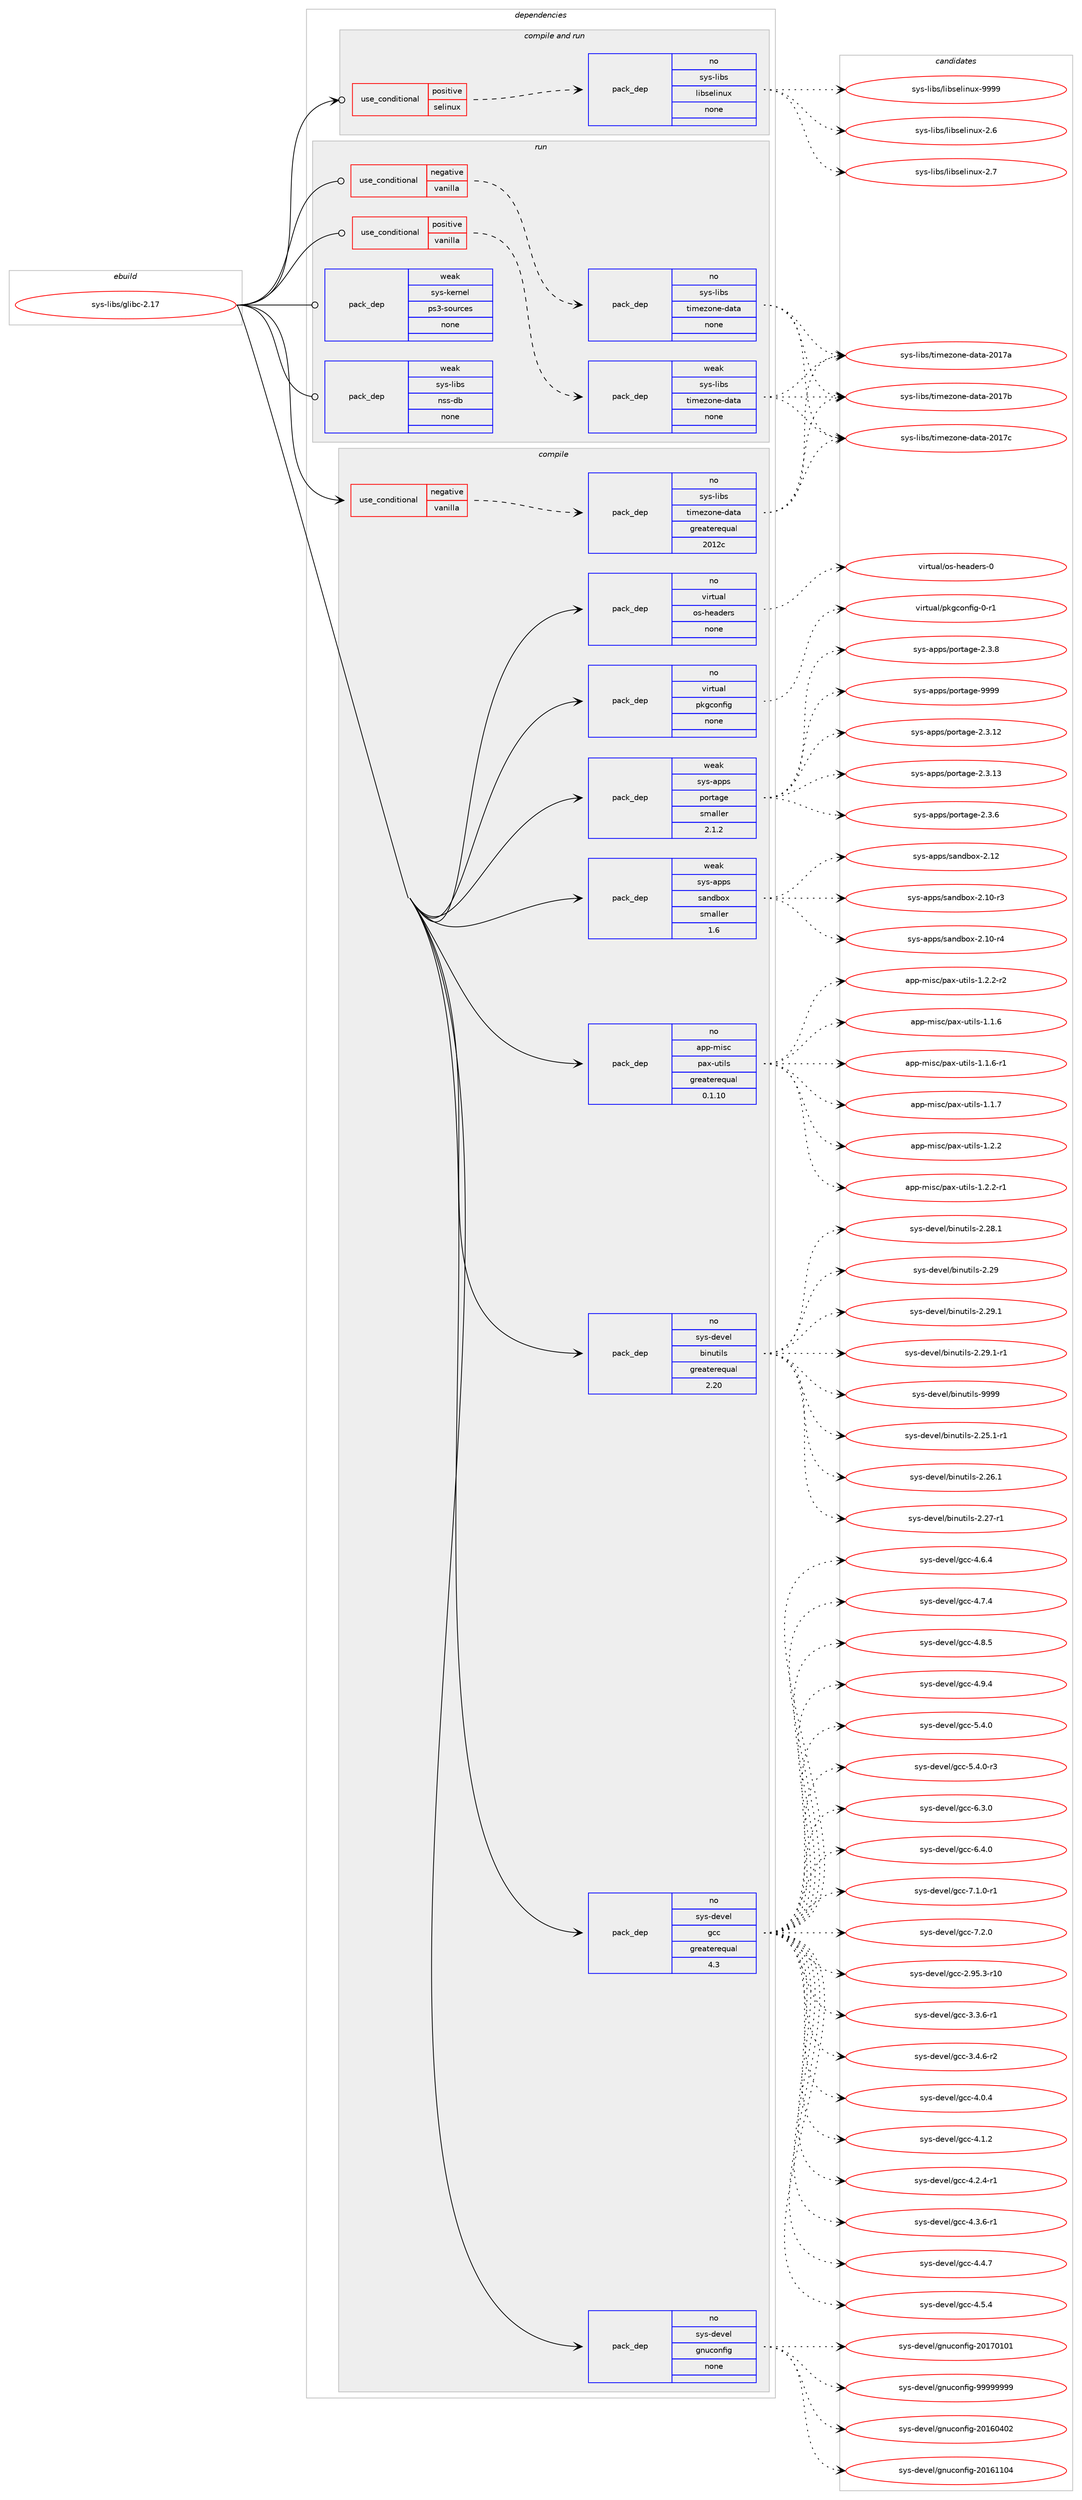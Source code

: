 digraph prolog {

# *************
# Graph options
# *************

newrank=true;
concentrate=true;
compound=true;
graph [rankdir=LR,fontname=Helvetica,fontsize=10,ranksep=1.5];#, ranksep=2.5, nodesep=0.2];
edge  [arrowhead=vee];
node  [fontname=Helvetica,fontsize=10];

# **********
# The ebuild
# **********

subgraph cluster_leftcol {
color=gray;
rank=same;
label=<<i>ebuild</i>>;
id [label="sys-libs/glibc-2.17", color=red, width=4, href="../sys-libs/glibc-2.17.svg"];
}

# ****************
# The dependencies
# ****************

subgraph cluster_midcol {
color=gray;
label=<<i>dependencies</i>>;
subgraph cluster_compile {
fillcolor="#eeeeee";
style=filled;
label=<<i>compile</i>>;
subgraph cond118099 {
dependency494050 [label=<<TABLE BORDER="0" CELLBORDER="1" CELLSPACING="0" CELLPADDING="4"><TR><TD ROWSPAN="3" CELLPADDING="10">use_conditional</TD></TR><TR><TD>negative</TD></TR><TR><TD>vanilla</TD></TR></TABLE>>, shape=none, color=red];
subgraph pack367228 {
dependency494051 [label=<<TABLE BORDER="0" CELLBORDER="1" CELLSPACING="0" CELLPADDING="4" WIDTH="220"><TR><TD ROWSPAN="6" CELLPADDING="30">pack_dep</TD></TR><TR><TD WIDTH="110">no</TD></TR><TR><TD>sys-libs</TD></TR><TR><TD>timezone-data</TD></TR><TR><TD>greaterequal</TD></TR><TR><TD>2012c</TD></TR></TABLE>>, shape=none, color=blue];
}
dependency494050:e -> dependency494051:w [weight=20,style="dashed",arrowhead="vee"];
}
id:e -> dependency494050:w [weight=20,style="solid",arrowhead="vee"];
subgraph pack367229 {
dependency494052 [label=<<TABLE BORDER="0" CELLBORDER="1" CELLSPACING="0" CELLPADDING="4" WIDTH="220"><TR><TD ROWSPAN="6" CELLPADDING="30">pack_dep</TD></TR><TR><TD WIDTH="110">no</TD></TR><TR><TD>app-misc</TD></TR><TR><TD>pax-utils</TD></TR><TR><TD>greaterequal</TD></TR><TR><TD>0.1.10</TD></TR></TABLE>>, shape=none, color=blue];
}
id:e -> dependency494052:w [weight=20,style="solid",arrowhead="vee"];
subgraph pack367230 {
dependency494053 [label=<<TABLE BORDER="0" CELLBORDER="1" CELLSPACING="0" CELLPADDING="4" WIDTH="220"><TR><TD ROWSPAN="6" CELLPADDING="30">pack_dep</TD></TR><TR><TD WIDTH="110">no</TD></TR><TR><TD>sys-devel</TD></TR><TR><TD>binutils</TD></TR><TR><TD>greaterequal</TD></TR><TR><TD>2.20</TD></TR></TABLE>>, shape=none, color=blue];
}
id:e -> dependency494053:w [weight=20,style="solid",arrowhead="vee"];
subgraph pack367231 {
dependency494054 [label=<<TABLE BORDER="0" CELLBORDER="1" CELLSPACING="0" CELLPADDING="4" WIDTH="220"><TR><TD ROWSPAN="6" CELLPADDING="30">pack_dep</TD></TR><TR><TD WIDTH="110">no</TD></TR><TR><TD>sys-devel</TD></TR><TR><TD>gcc</TD></TR><TR><TD>greaterequal</TD></TR><TR><TD>4.3</TD></TR></TABLE>>, shape=none, color=blue];
}
id:e -> dependency494054:w [weight=20,style="solid",arrowhead="vee"];
subgraph pack367232 {
dependency494055 [label=<<TABLE BORDER="0" CELLBORDER="1" CELLSPACING="0" CELLPADDING="4" WIDTH="220"><TR><TD ROWSPAN="6" CELLPADDING="30">pack_dep</TD></TR><TR><TD WIDTH="110">no</TD></TR><TR><TD>sys-devel</TD></TR><TR><TD>gnuconfig</TD></TR><TR><TD>none</TD></TR><TR><TD></TD></TR></TABLE>>, shape=none, color=blue];
}
id:e -> dependency494055:w [weight=20,style="solid",arrowhead="vee"];
subgraph pack367233 {
dependency494056 [label=<<TABLE BORDER="0" CELLBORDER="1" CELLSPACING="0" CELLPADDING="4" WIDTH="220"><TR><TD ROWSPAN="6" CELLPADDING="30">pack_dep</TD></TR><TR><TD WIDTH="110">no</TD></TR><TR><TD>virtual</TD></TR><TR><TD>os-headers</TD></TR><TR><TD>none</TD></TR><TR><TD></TD></TR></TABLE>>, shape=none, color=blue];
}
id:e -> dependency494056:w [weight=20,style="solid",arrowhead="vee"];
subgraph pack367234 {
dependency494057 [label=<<TABLE BORDER="0" CELLBORDER="1" CELLSPACING="0" CELLPADDING="4" WIDTH="220"><TR><TD ROWSPAN="6" CELLPADDING="30">pack_dep</TD></TR><TR><TD WIDTH="110">no</TD></TR><TR><TD>virtual</TD></TR><TR><TD>pkgconfig</TD></TR><TR><TD>none</TD></TR><TR><TD></TD></TR></TABLE>>, shape=none, color=blue];
}
id:e -> dependency494057:w [weight=20,style="solid",arrowhead="vee"];
subgraph pack367235 {
dependency494058 [label=<<TABLE BORDER="0" CELLBORDER="1" CELLSPACING="0" CELLPADDING="4" WIDTH="220"><TR><TD ROWSPAN="6" CELLPADDING="30">pack_dep</TD></TR><TR><TD WIDTH="110">weak</TD></TR><TR><TD>sys-apps</TD></TR><TR><TD>portage</TD></TR><TR><TD>smaller</TD></TR><TR><TD>2.1.2</TD></TR></TABLE>>, shape=none, color=blue];
}
id:e -> dependency494058:w [weight=20,style="solid",arrowhead="vee"];
subgraph pack367236 {
dependency494059 [label=<<TABLE BORDER="0" CELLBORDER="1" CELLSPACING="0" CELLPADDING="4" WIDTH="220"><TR><TD ROWSPAN="6" CELLPADDING="30">pack_dep</TD></TR><TR><TD WIDTH="110">weak</TD></TR><TR><TD>sys-apps</TD></TR><TR><TD>sandbox</TD></TR><TR><TD>smaller</TD></TR><TR><TD>1.6</TD></TR></TABLE>>, shape=none, color=blue];
}
id:e -> dependency494059:w [weight=20,style="solid",arrowhead="vee"];
}
subgraph cluster_compileandrun {
fillcolor="#eeeeee";
style=filled;
label=<<i>compile and run</i>>;
subgraph cond118100 {
dependency494060 [label=<<TABLE BORDER="0" CELLBORDER="1" CELLSPACING="0" CELLPADDING="4"><TR><TD ROWSPAN="3" CELLPADDING="10">use_conditional</TD></TR><TR><TD>positive</TD></TR><TR><TD>selinux</TD></TR></TABLE>>, shape=none, color=red];
subgraph pack367237 {
dependency494061 [label=<<TABLE BORDER="0" CELLBORDER="1" CELLSPACING="0" CELLPADDING="4" WIDTH="220"><TR><TD ROWSPAN="6" CELLPADDING="30">pack_dep</TD></TR><TR><TD WIDTH="110">no</TD></TR><TR><TD>sys-libs</TD></TR><TR><TD>libselinux</TD></TR><TR><TD>none</TD></TR><TR><TD></TD></TR></TABLE>>, shape=none, color=blue];
}
dependency494060:e -> dependency494061:w [weight=20,style="dashed",arrowhead="vee"];
}
id:e -> dependency494060:w [weight=20,style="solid",arrowhead="odotvee"];
}
subgraph cluster_run {
fillcolor="#eeeeee";
style=filled;
label=<<i>run</i>>;
subgraph cond118101 {
dependency494062 [label=<<TABLE BORDER="0" CELLBORDER="1" CELLSPACING="0" CELLPADDING="4"><TR><TD ROWSPAN="3" CELLPADDING="10">use_conditional</TD></TR><TR><TD>negative</TD></TR><TR><TD>vanilla</TD></TR></TABLE>>, shape=none, color=red];
subgraph pack367238 {
dependency494063 [label=<<TABLE BORDER="0" CELLBORDER="1" CELLSPACING="0" CELLPADDING="4" WIDTH="220"><TR><TD ROWSPAN="6" CELLPADDING="30">pack_dep</TD></TR><TR><TD WIDTH="110">no</TD></TR><TR><TD>sys-libs</TD></TR><TR><TD>timezone-data</TD></TR><TR><TD>none</TD></TR><TR><TD></TD></TR></TABLE>>, shape=none, color=blue];
}
dependency494062:e -> dependency494063:w [weight=20,style="dashed",arrowhead="vee"];
}
id:e -> dependency494062:w [weight=20,style="solid",arrowhead="odot"];
subgraph cond118102 {
dependency494064 [label=<<TABLE BORDER="0" CELLBORDER="1" CELLSPACING="0" CELLPADDING="4"><TR><TD ROWSPAN="3" CELLPADDING="10">use_conditional</TD></TR><TR><TD>positive</TD></TR><TR><TD>vanilla</TD></TR></TABLE>>, shape=none, color=red];
subgraph pack367239 {
dependency494065 [label=<<TABLE BORDER="0" CELLBORDER="1" CELLSPACING="0" CELLPADDING="4" WIDTH="220"><TR><TD ROWSPAN="6" CELLPADDING="30">pack_dep</TD></TR><TR><TD WIDTH="110">weak</TD></TR><TR><TD>sys-libs</TD></TR><TR><TD>timezone-data</TD></TR><TR><TD>none</TD></TR><TR><TD></TD></TR></TABLE>>, shape=none, color=blue];
}
dependency494064:e -> dependency494065:w [weight=20,style="dashed",arrowhead="vee"];
}
id:e -> dependency494064:w [weight=20,style="solid",arrowhead="odot"];
subgraph pack367240 {
dependency494066 [label=<<TABLE BORDER="0" CELLBORDER="1" CELLSPACING="0" CELLPADDING="4" WIDTH="220"><TR><TD ROWSPAN="6" CELLPADDING="30">pack_dep</TD></TR><TR><TD WIDTH="110">weak</TD></TR><TR><TD>sys-kernel</TD></TR><TR><TD>ps3-sources</TD></TR><TR><TD>none</TD></TR><TR><TD></TD></TR></TABLE>>, shape=none, color=blue];
}
id:e -> dependency494066:w [weight=20,style="solid",arrowhead="odot"];
subgraph pack367241 {
dependency494067 [label=<<TABLE BORDER="0" CELLBORDER="1" CELLSPACING="0" CELLPADDING="4" WIDTH="220"><TR><TD ROWSPAN="6" CELLPADDING="30">pack_dep</TD></TR><TR><TD WIDTH="110">weak</TD></TR><TR><TD>sys-libs</TD></TR><TR><TD>nss-db</TD></TR><TR><TD>none</TD></TR><TR><TD></TD></TR></TABLE>>, shape=none, color=blue];
}
id:e -> dependency494067:w [weight=20,style="solid",arrowhead="odot"];
}
}

# **************
# The candidates
# **************

subgraph cluster_choices {
rank=same;
color=gray;
label=<<i>candidates</i>>;

subgraph choice367228 {
color=black;
nodesep=1;
choice115121115451081059811547116105109101122111110101451009711697455048495597 [label="sys-libs/timezone-data-2017a", color=red, width=4,href="../sys-libs/timezone-data-2017a.svg"];
choice115121115451081059811547116105109101122111110101451009711697455048495598 [label="sys-libs/timezone-data-2017b", color=red, width=4,href="../sys-libs/timezone-data-2017b.svg"];
choice115121115451081059811547116105109101122111110101451009711697455048495599 [label="sys-libs/timezone-data-2017c", color=red, width=4,href="../sys-libs/timezone-data-2017c.svg"];
dependency494051:e -> choice115121115451081059811547116105109101122111110101451009711697455048495597:w [style=dotted,weight="100"];
dependency494051:e -> choice115121115451081059811547116105109101122111110101451009711697455048495598:w [style=dotted,weight="100"];
dependency494051:e -> choice115121115451081059811547116105109101122111110101451009711697455048495599:w [style=dotted,weight="100"];
}
subgraph choice367229 {
color=black;
nodesep=1;
choice971121124510910511599471129712045117116105108115454946494654 [label="app-misc/pax-utils-1.1.6", color=red, width=4,href="../app-misc/pax-utils-1.1.6.svg"];
choice9711211245109105115994711297120451171161051081154549464946544511449 [label="app-misc/pax-utils-1.1.6-r1", color=red, width=4,href="../app-misc/pax-utils-1.1.6-r1.svg"];
choice971121124510910511599471129712045117116105108115454946494655 [label="app-misc/pax-utils-1.1.7", color=red, width=4,href="../app-misc/pax-utils-1.1.7.svg"];
choice971121124510910511599471129712045117116105108115454946504650 [label="app-misc/pax-utils-1.2.2", color=red, width=4,href="../app-misc/pax-utils-1.2.2.svg"];
choice9711211245109105115994711297120451171161051081154549465046504511449 [label="app-misc/pax-utils-1.2.2-r1", color=red, width=4,href="../app-misc/pax-utils-1.2.2-r1.svg"];
choice9711211245109105115994711297120451171161051081154549465046504511450 [label="app-misc/pax-utils-1.2.2-r2", color=red, width=4,href="../app-misc/pax-utils-1.2.2-r2.svg"];
dependency494052:e -> choice971121124510910511599471129712045117116105108115454946494654:w [style=dotted,weight="100"];
dependency494052:e -> choice9711211245109105115994711297120451171161051081154549464946544511449:w [style=dotted,weight="100"];
dependency494052:e -> choice971121124510910511599471129712045117116105108115454946494655:w [style=dotted,weight="100"];
dependency494052:e -> choice971121124510910511599471129712045117116105108115454946504650:w [style=dotted,weight="100"];
dependency494052:e -> choice9711211245109105115994711297120451171161051081154549465046504511449:w [style=dotted,weight="100"];
dependency494052:e -> choice9711211245109105115994711297120451171161051081154549465046504511450:w [style=dotted,weight="100"];
}
subgraph choice367230 {
color=black;
nodesep=1;
choice115121115451001011181011084798105110117116105108115455046505346494511449 [label="sys-devel/binutils-2.25.1-r1", color=red, width=4,href="../sys-devel/binutils-2.25.1-r1.svg"];
choice11512111545100101118101108479810511011711610510811545504650544649 [label="sys-devel/binutils-2.26.1", color=red, width=4,href="../sys-devel/binutils-2.26.1.svg"];
choice11512111545100101118101108479810511011711610510811545504650554511449 [label="sys-devel/binutils-2.27-r1", color=red, width=4,href="../sys-devel/binutils-2.27-r1.svg"];
choice11512111545100101118101108479810511011711610510811545504650564649 [label="sys-devel/binutils-2.28.1", color=red, width=4,href="../sys-devel/binutils-2.28.1.svg"];
choice1151211154510010111810110847981051101171161051081154550465057 [label="sys-devel/binutils-2.29", color=red, width=4,href="../sys-devel/binutils-2.29.svg"];
choice11512111545100101118101108479810511011711610510811545504650574649 [label="sys-devel/binutils-2.29.1", color=red, width=4,href="../sys-devel/binutils-2.29.1.svg"];
choice115121115451001011181011084798105110117116105108115455046505746494511449 [label="sys-devel/binutils-2.29.1-r1", color=red, width=4,href="../sys-devel/binutils-2.29.1-r1.svg"];
choice1151211154510010111810110847981051101171161051081154557575757 [label="sys-devel/binutils-9999", color=red, width=4,href="../sys-devel/binutils-9999.svg"];
dependency494053:e -> choice115121115451001011181011084798105110117116105108115455046505346494511449:w [style=dotted,weight="100"];
dependency494053:e -> choice11512111545100101118101108479810511011711610510811545504650544649:w [style=dotted,weight="100"];
dependency494053:e -> choice11512111545100101118101108479810511011711610510811545504650554511449:w [style=dotted,weight="100"];
dependency494053:e -> choice11512111545100101118101108479810511011711610510811545504650564649:w [style=dotted,weight="100"];
dependency494053:e -> choice1151211154510010111810110847981051101171161051081154550465057:w [style=dotted,weight="100"];
dependency494053:e -> choice11512111545100101118101108479810511011711610510811545504650574649:w [style=dotted,weight="100"];
dependency494053:e -> choice115121115451001011181011084798105110117116105108115455046505746494511449:w [style=dotted,weight="100"];
dependency494053:e -> choice1151211154510010111810110847981051101171161051081154557575757:w [style=dotted,weight="100"];
}
subgraph choice367231 {
color=black;
nodesep=1;
choice1151211154510010111810110847103999945504657534651451144948 [label="sys-devel/gcc-2.95.3-r10", color=red, width=4,href="../sys-devel/gcc-2.95.3-r10.svg"];
choice115121115451001011181011084710399994551465146544511449 [label="sys-devel/gcc-3.3.6-r1", color=red, width=4,href="../sys-devel/gcc-3.3.6-r1.svg"];
choice115121115451001011181011084710399994551465246544511450 [label="sys-devel/gcc-3.4.6-r2", color=red, width=4,href="../sys-devel/gcc-3.4.6-r2.svg"];
choice11512111545100101118101108471039999455246484652 [label="sys-devel/gcc-4.0.4", color=red, width=4,href="../sys-devel/gcc-4.0.4.svg"];
choice11512111545100101118101108471039999455246494650 [label="sys-devel/gcc-4.1.2", color=red, width=4,href="../sys-devel/gcc-4.1.2.svg"];
choice115121115451001011181011084710399994552465046524511449 [label="sys-devel/gcc-4.2.4-r1", color=red, width=4,href="../sys-devel/gcc-4.2.4-r1.svg"];
choice115121115451001011181011084710399994552465146544511449 [label="sys-devel/gcc-4.3.6-r1", color=red, width=4,href="../sys-devel/gcc-4.3.6-r1.svg"];
choice11512111545100101118101108471039999455246524655 [label="sys-devel/gcc-4.4.7", color=red, width=4,href="../sys-devel/gcc-4.4.7.svg"];
choice11512111545100101118101108471039999455246534652 [label="sys-devel/gcc-4.5.4", color=red, width=4,href="../sys-devel/gcc-4.5.4.svg"];
choice11512111545100101118101108471039999455246544652 [label="sys-devel/gcc-4.6.4", color=red, width=4,href="../sys-devel/gcc-4.6.4.svg"];
choice11512111545100101118101108471039999455246554652 [label="sys-devel/gcc-4.7.4", color=red, width=4,href="../sys-devel/gcc-4.7.4.svg"];
choice11512111545100101118101108471039999455246564653 [label="sys-devel/gcc-4.8.5", color=red, width=4,href="../sys-devel/gcc-4.8.5.svg"];
choice11512111545100101118101108471039999455246574652 [label="sys-devel/gcc-4.9.4", color=red, width=4,href="../sys-devel/gcc-4.9.4.svg"];
choice11512111545100101118101108471039999455346524648 [label="sys-devel/gcc-5.4.0", color=red, width=4,href="../sys-devel/gcc-5.4.0.svg"];
choice115121115451001011181011084710399994553465246484511451 [label="sys-devel/gcc-5.4.0-r3", color=red, width=4,href="../sys-devel/gcc-5.4.0-r3.svg"];
choice11512111545100101118101108471039999455446514648 [label="sys-devel/gcc-6.3.0", color=red, width=4,href="../sys-devel/gcc-6.3.0.svg"];
choice11512111545100101118101108471039999455446524648 [label="sys-devel/gcc-6.4.0", color=red, width=4,href="../sys-devel/gcc-6.4.0.svg"];
choice115121115451001011181011084710399994555464946484511449 [label="sys-devel/gcc-7.1.0-r1", color=red, width=4,href="../sys-devel/gcc-7.1.0-r1.svg"];
choice11512111545100101118101108471039999455546504648 [label="sys-devel/gcc-7.2.0", color=red, width=4,href="../sys-devel/gcc-7.2.0.svg"];
dependency494054:e -> choice1151211154510010111810110847103999945504657534651451144948:w [style=dotted,weight="100"];
dependency494054:e -> choice115121115451001011181011084710399994551465146544511449:w [style=dotted,weight="100"];
dependency494054:e -> choice115121115451001011181011084710399994551465246544511450:w [style=dotted,weight="100"];
dependency494054:e -> choice11512111545100101118101108471039999455246484652:w [style=dotted,weight="100"];
dependency494054:e -> choice11512111545100101118101108471039999455246494650:w [style=dotted,weight="100"];
dependency494054:e -> choice115121115451001011181011084710399994552465046524511449:w [style=dotted,weight="100"];
dependency494054:e -> choice115121115451001011181011084710399994552465146544511449:w [style=dotted,weight="100"];
dependency494054:e -> choice11512111545100101118101108471039999455246524655:w [style=dotted,weight="100"];
dependency494054:e -> choice11512111545100101118101108471039999455246534652:w [style=dotted,weight="100"];
dependency494054:e -> choice11512111545100101118101108471039999455246544652:w [style=dotted,weight="100"];
dependency494054:e -> choice11512111545100101118101108471039999455246554652:w [style=dotted,weight="100"];
dependency494054:e -> choice11512111545100101118101108471039999455246564653:w [style=dotted,weight="100"];
dependency494054:e -> choice11512111545100101118101108471039999455246574652:w [style=dotted,weight="100"];
dependency494054:e -> choice11512111545100101118101108471039999455346524648:w [style=dotted,weight="100"];
dependency494054:e -> choice115121115451001011181011084710399994553465246484511451:w [style=dotted,weight="100"];
dependency494054:e -> choice11512111545100101118101108471039999455446514648:w [style=dotted,weight="100"];
dependency494054:e -> choice11512111545100101118101108471039999455446524648:w [style=dotted,weight="100"];
dependency494054:e -> choice115121115451001011181011084710399994555464946484511449:w [style=dotted,weight="100"];
dependency494054:e -> choice11512111545100101118101108471039999455546504648:w [style=dotted,weight="100"];
}
subgraph choice367232 {
color=black;
nodesep=1;
choice115121115451001011181011084710311011799111110102105103455048495448524850 [label="sys-devel/gnuconfig-20160402", color=red, width=4,href="../sys-devel/gnuconfig-20160402.svg"];
choice115121115451001011181011084710311011799111110102105103455048495449494852 [label="sys-devel/gnuconfig-20161104", color=red, width=4,href="../sys-devel/gnuconfig-20161104.svg"];
choice115121115451001011181011084710311011799111110102105103455048495548494849 [label="sys-devel/gnuconfig-20170101", color=red, width=4,href="../sys-devel/gnuconfig-20170101.svg"];
choice115121115451001011181011084710311011799111110102105103455757575757575757 [label="sys-devel/gnuconfig-99999999", color=red, width=4,href="../sys-devel/gnuconfig-99999999.svg"];
dependency494055:e -> choice115121115451001011181011084710311011799111110102105103455048495448524850:w [style=dotted,weight="100"];
dependency494055:e -> choice115121115451001011181011084710311011799111110102105103455048495449494852:w [style=dotted,weight="100"];
dependency494055:e -> choice115121115451001011181011084710311011799111110102105103455048495548494849:w [style=dotted,weight="100"];
dependency494055:e -> choice115121115451001011181011084710311011799111110102105103455757575757575757:w [style=dotted,weight="100"];
}
subgraph choice367233 {
color=black;
nodesep=1;
choice118105114116117971084711111545104101971001011141154548 [label="virtual/os-headers-0", color=red, width=4,href="../virtual/os-headers-0.svg"];
dependency494056:e -> choice118105114116117971084711111545104101971001011141154548:w [style=dotted,weight="100"];
}
subgraph choice367234 {
color=black;
nodesep=1;
choice11810511411611797108471121071039911111010210510345484511449 [label="virtual/pkgconfig-0-r1", color=red, width=4,href="../virtual/pkgconfig-0-r1.svg"];
dependency494057:e -> choice11810511411611797108471121071039911111010210510345484511449:w [style=dotted,weight="100"];
}
subgraph choice367235 {
color=black;
nodesep=1;
choice1151211154597112112115471121111141169710310145504651464950 [label="sys-apps/portage-2.3.12", color=red, width=4,href="../sys-apps/portage-2.3.12.svg"];
choice1151211154597112112115471121111141169710310145504651464951 [label="sys-apps/portage-2.3.13", color=red, width=4,href="../sys-apps/portage-2.3.13.svg"];
choice11512111545971121121154711211111411697103101455046514654 [label="sys-apps/portage-2.3.6", color=red, width=4,href="../sys-apps/portage-2.3.6.svg"];
choice11512111545971121121154711211111411697103101455046514656 [label="sys-apps/portage-2.3.8", color=red, width=4,href="../sys-apps/portage-2.3.8.svg"];
choice115121115459711211211547112111114116971031014557575757 [label="sys-apps/portage-9999", color=red, width=4,href="../sys-apps/portage-9999.svg"];
dependency494058:e -> choice1151211154597112112115471121111141169710310145504651464950:w [style=dotted,weight="100"];
dependency494058:e -> choice1151211154597112112115471121111141169710310145504651464951:w [style=dotted,weight="100"];
dependency494058:e -> choice11512111545971121121154711211111411697103101455046514654:w [style=dotted,weight="100"];
dependency494058:e -> choice11512111545971121121154711211111411697103101455046514656:w [style=dotted,weight="100"];
dependency494058:e -> choice115121115459711211211547112111114116971031014557575757:w [style=dotted,weight="100"];
}
subgraph choice367236 {
color=black;
nodesep=1;
choice115121115459711211211547115971101009811112045504649484511451 [label="sys-apps/sandbox-2.10-r3", color=red, width=4,href="../sys-apps/sandbox-2.10-r3.svg"];
choice115121115459711211211547115971101009811112045504649484511452 [label="sys-apps/sandbox-2.10-r4", color=red, width=4,href="../sys-apps/sandbox-2.10-r4.svg"];
choice11512111545971121121154711597110100981111204550464950 [label="sys-apps/sandbox-2.12", color=red, width=4,href="../sys-apps/sandbox-2.12.svg"];
dependency494059:e -> choice115121115459711211211547115971101009811112045504649484511451:w [style=dotted,weight="100"];
dependency494059:e -> choice115121115459711211211547115971101009811112045504649484511452:w [style=dotted,weight="100"];
dependency494059:e -> choice11512111545971121121154711597110100981111204550464950:w [style=dotted,weight="100"];
}
subgraph choice367237 {
color=black;
nodesep=1;
choice1151211154510810598115471081059811510110810511011712045504654 [label="sys-libs/libselinux-2.6", color=red, width=4,href="../sys-libs/libselinux-2.6.svg"];
choice1151211154510810598115471081059811510110810511011712045504655 [label="sys-libs/libselinux-2.7", color=red, width=4,href="../sys-libs/libselinux-2.7.svg"];
choice115121115451081059811547108105981151011081051101171204557575757 [label="sys-libs/libselinux-9999", color=red, width=4,href="../sys-libs/libselinux-9999.svg"];
dependency494061:e -> choice1151211154510810598115471081059811510110810511011712045504654:w [style=dotted,weight="100"];
dependency494061:e -> choice1151211154510810598115471081059811510110810511011712045504655:w [style=dotted,weight="100"];
dependency494061:e -> choice115121115451081059811547108105981151011081051101171204557575757:w [style=dotted,weight="100"];
}
subgraph choice367238 {
color=black;
nodesep=1;
choice115121115451081059811547116105109101122111110101451009711697455048495597 [label="sys-libs/timezone-data-2017a", color=red, width=4,href="../sys-libs/timezone-data-2017a.svg"];
choice115121115451081059811547116105109101122111110101451009711697455048495598 [label="sys-libs/timezone-data-2017b", color=red, width=4,href="../sys-libs/timezone-data-2017b.svg"];
choice115121115451081059811547116105109101122111110101451009711697455048495599 [label="sys-libs/timezone-data-2017c", color=red, width=4,href="../sys-libs/timezone-data-2017c.svg"];
dependency494063:e -> choice115121115451081059811547116105109101122111110101451009711697455048495597:w [style=dotted,weight="100"];
dependency494063:e -> choice115121115451081059811547116105109101122111110101451009711697455048495598:w [style=dotted,weight="100"];
dependency494063:e -> choice115121115451081059811547116105109101122111110101451009711697455048495599:w [style=dotted,weight="100"];
}
subgraph choice367239 {
color=black;
nodesep=1;
choice115121115451081059811547116105109101122111110101451009711697455048495597 [label="sys-libs/timezone-data-2017a", color=red, width=4,href="../sys-libs/timezone-data-2017a.svg"];
choice115121115451081059811547116105109101122111110101451009711697455048495598 [label="sys-libs/timezone-data-2017b", color=red, width=4,href="../sys-libs/timezone-data-2017b.svg"];
choice115121115451081059811547116105109101122111110101451009711697455048495599 [label="sys-libs/timezone-data-2017c", color=red, width=4,href="../sys-libs/timezone-data-2017c.svg"];
dependency494065:e -> choice115121115451081059811547116105109101122111110101451009711697455048495597:w [style=dotted,weight="100"];
dependency494065:e -> choice115121115451081059811547116105109101122111110101451009711697455048495598:w [style=dotted,weight="100"];
dependency494065:e -> choice115121115451081059811547116105109101122111110101451009711697455048495599:w [style=dotted,weight="100"];
}
subgraph choice367240 {
color=black;
nodesep=1;
}
subgraph choice367241 {
color=black;
nodesep=1;
}
}

}
